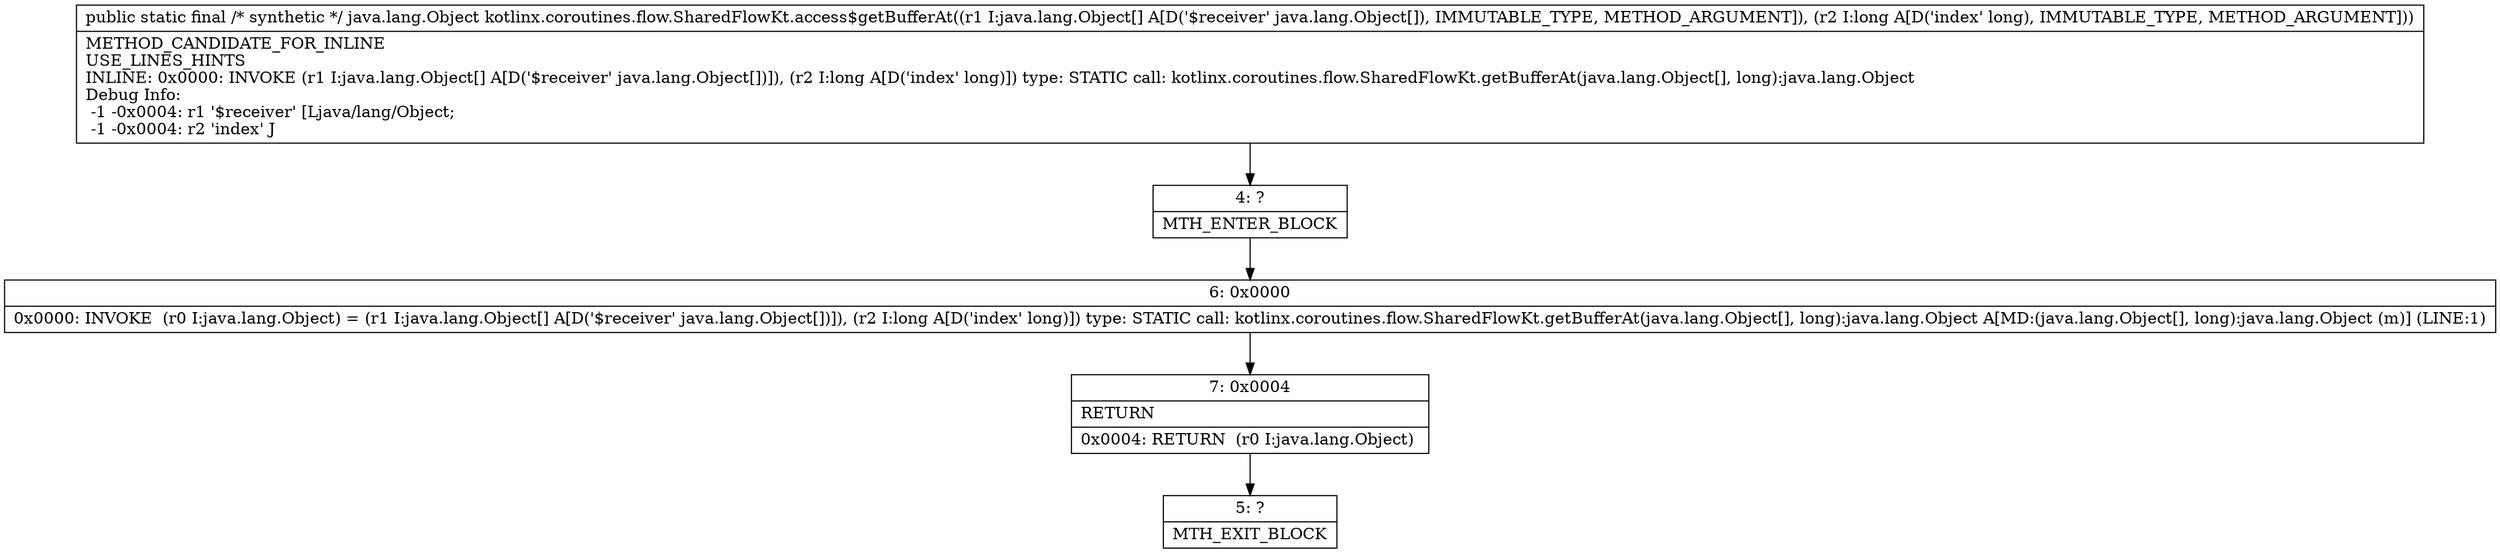 digraph "CFG forkotlinx.coroutines.flow.SharedFlowKt.access$getBufferAt([Ljava\/lang\/Object;J)Ljava\/lang\/Object;" {
Node_4 [shape=record,label="{4\:\ ?|MTH_ENTER_BLOCK\l}"];
Node_6 [shape=record,label="{6\:\ 0x0000|0x0000: INVOKE  (r0 I:java.lang.Object) = (r1 I:java.lang.Object[] A[D('$receiver' java.lang.Object[])]), (r2 I:long A[D('index' long)]) type: STATIC call: kotlinx.coroutines.flow.SharedFlowKt.getBufferAt(java.lang.Object[], long):java.lang.Object A[MD:(java.lang.Object[], long):java.lang.Object (m)] (LINE:1)\l}"];
Node_7 [shape=record,label="{7\:\ 0x0004|RETURN\l|0x0004: RETURN  (r0 I:java.lang.Object) \l}"];
Node_5 [shape=record,label="{5\:\ ?|MTH_EXIT_BLOCK\l}"];
MethodNode[shape=record,label="{public static final \/* synthetic *\/ java.lang.Object kotlinx.coroutines.flow.SharedFlowKt.access$getBufferAt((r1 I:java.lang.Object[] A[D('$receiver' java.lang.Object[]), IMMUTABLE_TYPE, METHOD_ARGUMENT]), (r2 I:long A[D('index' long), IMMUTABLE_TYPE, METHOD_ARGUMENT]))  | METHOD_CANDIDATE_FOR_INLINE\lUSE_LINES_HINTS\lINLINE: 0x0000: INVOKE  (r1 I:java.lang.Object[] A[D('$receiver' java.lang.Object[])]), (r2 I:long A[D('index' long)]) type: STATIC call: kotlinx.coroutines.flow.SharedFlowKt.getBufferAt(java.lang.Object[], long):java.lang.Object\lDebug Info:\l  \-1 \-0x0004: r1 '$receiver' [Ljava\/lang\/Object;\l  \-1 \-0x0004: r2 'index' J\l}"];
MethodNode -> Node_4;Node_4 -> Node_6;
Node_6 -> Node_7;
Node_7 -> Node_5;
}

